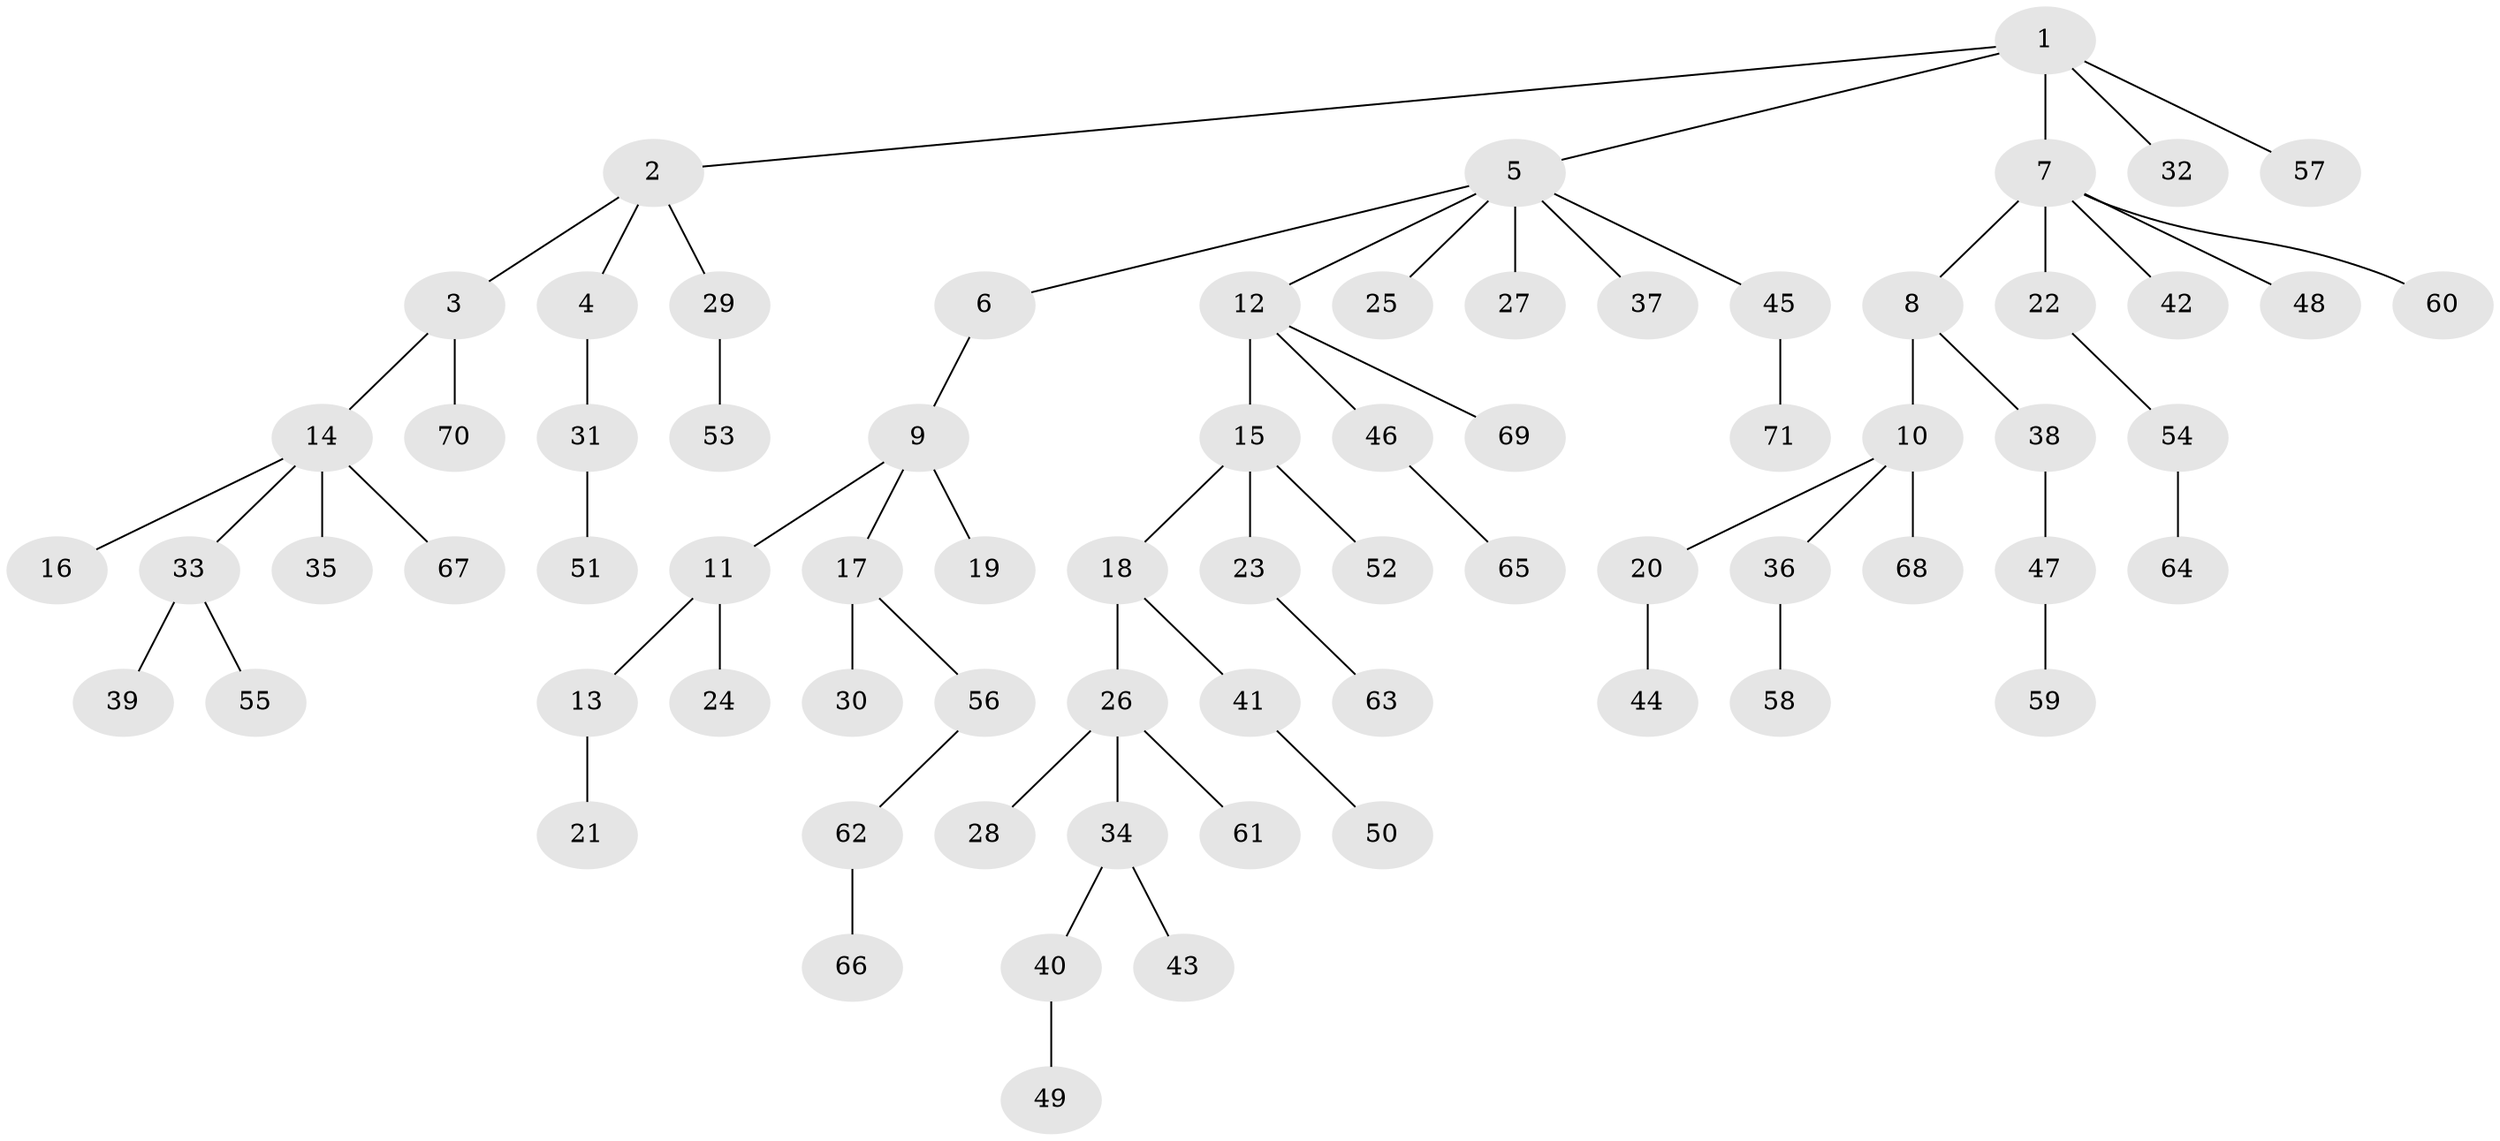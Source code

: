 // coarse degree distribution, {10: 0.02040816326530612, 4: 0.061224489795918366, 2: 0.1836734693877551, 5: 0.061224489795918366, 3: 0.08163265306122448, 1: 0.5918367346938775}
// Generated by graph-tools (version 1.1) at 2025/52/02/27/25 19:52:11]
// undirected, 71 vertices, 70 edges
graph export_dot {
graph [start="1"]
  node [color=gray90,style=filled];
  1;
  2;
  3;
  4;
  5;
  6;
  7;
  8;
  9;
  10;
  11;
  12;
  13;
  14;
  15;
  16;
  17;
  18;
  19;
  20;
  21;
  22;
  23;
  24;
  25;
  26;
  27;
  28;
  29;
  30;
  31;
  32;
  33;
  34;
  35;
  36;
  37;
  38;
  39;
  40;
  41;
  42;
  43;
  44;
  45;
  46;
  47;
  48;
  49;
  50;
  51;
  52;
  53;
  54;
  55;
  56;
  57;
  58;
  59;
  60;
  61;
  62;
  63;
  64;
  65;
  66;
  67;
  68;
  69;
  70;
  71;
  1 -- 2;
  1 -- 5;
  1 -- 7;
  1 -- 32;
  1 -- 57;
  2 -- 3;
  2 -- 4;
  2 -- 29;
  3 -- 14;
  3 -- 70;
  4 -- 31;
  5 -- 6;
  5 -- 12;
  5 -- 25;
  5 -- 27;
  5 -- 37;
  5 -- 45;
  6 -- 9;
  7 -- 8;
  7 -- 22;
  7 -- 42;
  7 -- 48;
  7 -- 60;
  8 -- 10;
  8 -- 38;
  9 -- 11;
  9 -- 17;
  9 -- 19;
  10 -- 20;
  10 -- 36;
  10 -- 68;
  11 -- 13;
  11 -- 24;
  12 -- 15;
  12 -- 46;
  12 -- 69;
  13 -- 21;
  14 -- 16;
  14 -- 33;
  14 -- 35;
  14 -- 67;
  15 -- 18;
  15 -- 23;
  15 -- 52;
  17 -- 30;
  17 -- 56;
  18 -- 26;
  18 -- 41;
  20 -- 44;
  22 -- 54;
  23 -- 63;
  26 -- 28;
  26 -- 34;
  26 -- 61;
  29 -- 53;
  31 -- 51;
  33 -- 39;
  33 -- 55;
  34 -- 40;
  34 -- 43;
  36 -- 58;
  38 -- 47;
  40 -- 49;
  41 -- 50;
  45 -- 71;
  46 -- 65;
  47 -- 59;
  54 -- 64;
  56 -- 62;
  62 -- 66;
}
